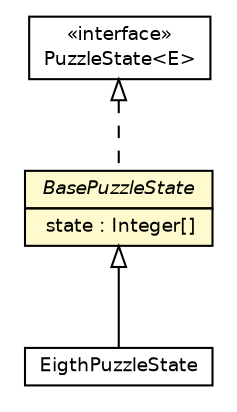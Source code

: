 #!/usr/local/bin/dot
#
# Class diagram 
# Generated by UmlGraph version 4.6 (http://www.spinellis.gr/sw/umlgraph)
#

digraph G {
	edge [fontname="Helvetica",fontsize=10,labelfontname="Helvetica",labelfontsize=10];
	node [fontname="Helvetica",fontsize=10,shape=plaintext];
	// com.googlecode.npuzzle.logic.EigthPuzzleState
	c557 [label=<<table border="0" cellborder="1" cellspacing="0" cellpadding="2" port="p" href="./EigthPuzzleState.html">
		<tr><td><table border="0" cellspacing="0" cellpadding="1">
			<tr><td> EigthPuzzleState </td></tr>
		</table></td></tr>
		</table>>, fontname="Helvetica", fontcolor="black", fontsize=9.0];
	// com.googlecode.npuzzle.logic.BasePuzzleState
	c558 [label=<<table border="0" cellborder="1" cellspacing="0" cellpadding="2" port="p" bgcolor="lemonChiffon" href="./BasePuzzleState.html">
		<tr><td><table border="0" cellspacing="0" cellpadding="1">
			<tr><td><font face="Helvetica-Oblique"> BasePuzzleState </font></td></tr>
		</table></td></tr>
		<tr><td><table border="0" cellspacing="0" cellpadding="1">
			<tr><td align="left">  state : Integer[] </td></tr>
		</table></td></tr>
		</table>>, fontname="Helvetica", fontcolor="black", fontsize=9.0];
	// com.googlecode.npuzzle.logic.PuzzleState<E>
	c559 [label=<<table border="0" cellborder="1" cellspacing="0" cellpadding="2" port="p" href="./PuzzleState.html">
		<tr><td><table border="0" cellspacing="0" cellpadding="1">
			<tr><td> &laquo;interface&raquo; </td></tr>
			<tr><td> PuzzleState&lt;E&gt; </td></tr>
		</table></td></tr>
		</table>>, fontname="Helvetica", fontcolor="black", fontsize=9.0];
	//com.googlecode.npuzzle.logic.EigthPuzzleState extends com.googlecode.npuzzle.logic.BasePuzzleState
	c558:p -> c557:p [dir=back,arrowtail=empty];
	//com.googlecode.npuzzle.logic.BasePuzzleState implements com.googlecode.npuzzle.logic.PuzzleState<E>
	c559:p -> c558:p [dir=back,arrowtail=empty,style=dashed];
}

